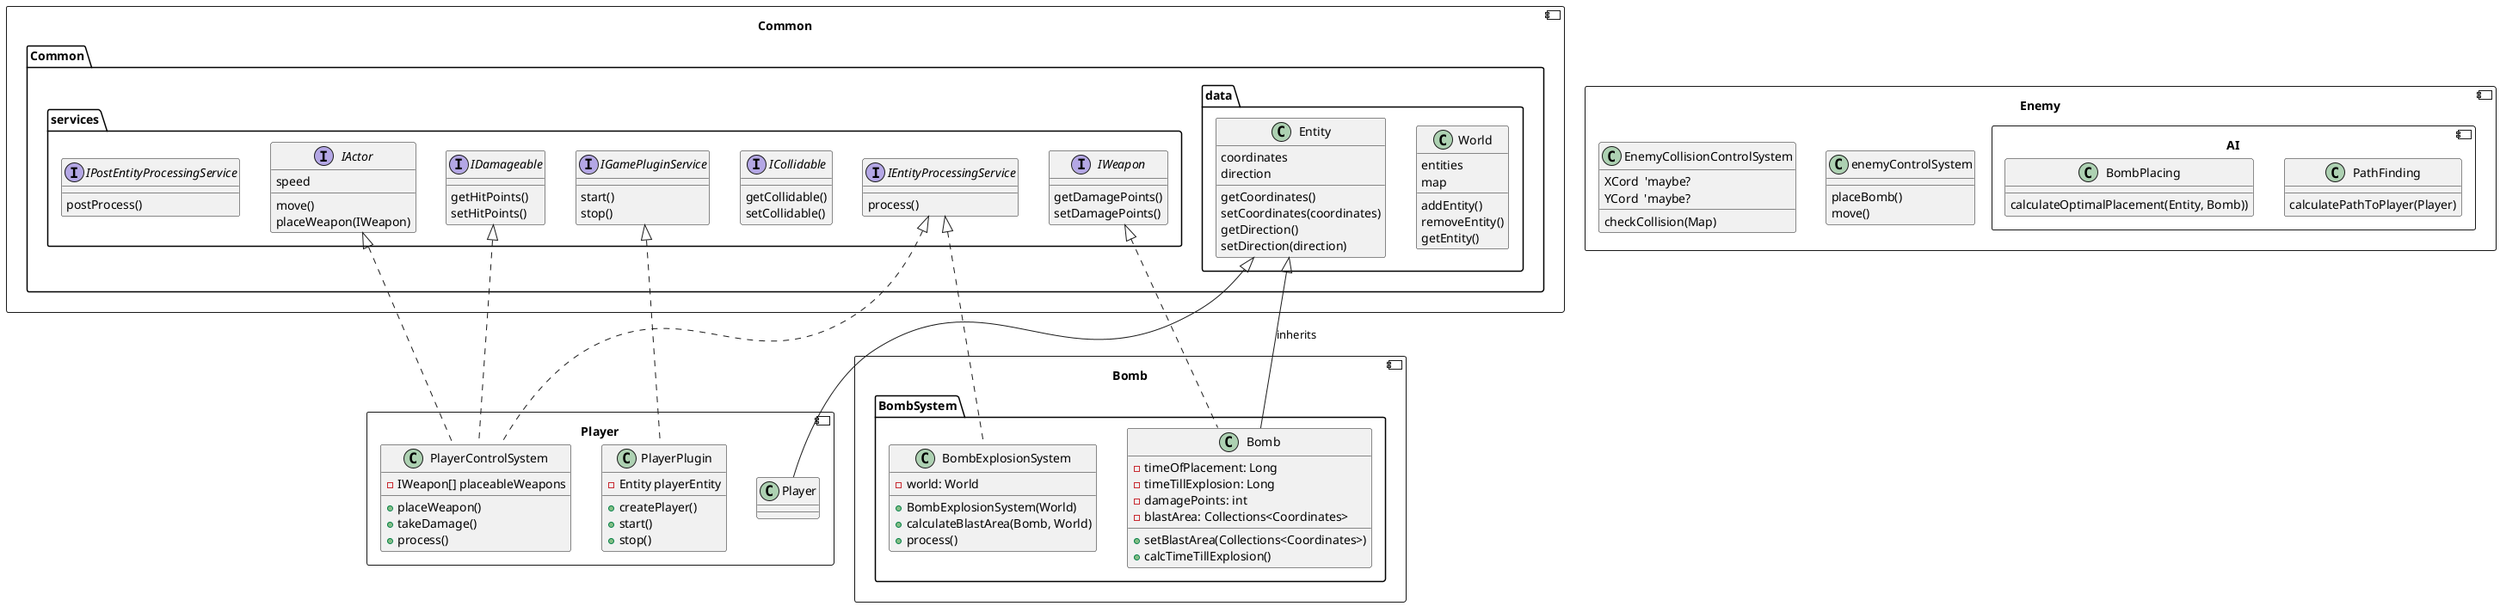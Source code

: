 @startuml
component Common {
    package Common {

        package services {
            interface IActor {
                speed
                move()
                placeWeapon(IWeapon)
            }

            interface IWeapon {
                getDamagePoints()
                setDamagePoints()
            }

            interface ICollidable {
                getCollidable()
                setCollidable()
            }

            interface IDamageable {
                getHitPoints()
                setHitPoints()
            }

            interface IGamePluginService {
                start()
                stop()
            }

            interface IEntityProcessingService {
                process()
            }

            interface IPostEntityProcessingService {
                postProcess()
            }
        }

        package data {
            class World {
                entities
                map
                addEntity()
                removeEntity()
                getEntity()
            }

            class Entity {
                coordinates
                direction

                getCoordinates()
                setCoordinates(coordinates)
                getDirection()
                setDirection(direction)
            }
        }
    }


'	component Parts {
'		interface EntityPart {
'			process()
'		}
'
'		class LifePart implements EntityPart {
'		}
'
'		class MovingPart implements EntityPart {
'		}
'
'		class PositionPart implements EntityPart {
'		}
'
'	}
}
component Bomb{
    package BombSystem {
        class Bomb implements Common.Common.services.IWeapon{
            - timeOfPlacement: Long
            - timeTillExplosion: Long
            - damagePoints: int
            - blastArea: Collections<Coordinates>
            + setBlastArea(Collections<Coordinates>)
            + calcTimeTillExplosion()
        }
        Bomb --|> Entity : inherits

        class BombExplosionSystem implements Common.Common.services.IEntityProcessingService {
            - world: World
            + BombExplosionSystem(World)
            + calculateBlastArea(Bomb, World)
            + process()
        }
    }
}

component Enemy{
    class enemyControlSystem{
        placeBomb()
        move()
    }
    component AI{
    'maybe an interface
        class PathFinding{
            calculatePathToPlayer(Player)
        }

        class BombPlacing {
            calculateOptimalPlacement(Entity, Bomb))
        }
    }

    class EnemyCollisionControlSystem{
        XCord  'maybe?
        YCord  'maybe?
        checkCollision(Map)
    }
}

component Player {
    class Player {
    }

    class PlayerControlSystem {
    - IWeapon[] placeableWeapons
    + placeWeapon()
    + takeDamage()
    + process()
    }

    class PlayerPlugin {
    - Entity playerEntity
    + createPlayer()
    + start()
    + stop()
    }

    Common.Common.services.IActor <|.. Player.PlayerControlSystem
    Common.Common.services.IDamageable <|.. Player.PlayerControlSystem
    Common.Common.data.Entity <|-- Player.Player
    Common.Common.services.IEntityProcessingService <|.. Player.PlayerControlSystem
    Common.Common.services.IGamePluginService <|.. Player.PlayerPlugin
}



@enduml